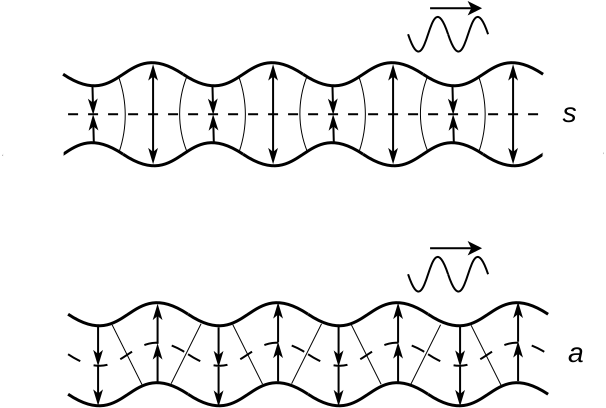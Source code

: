 <?xml version="1.0" encoding="UTF-8"?>
<dia:diagram xmlns:dia="http://www.lysator.liu.se/~alla/dia/">
  <dia:layer name="Фон" visible="true" active="true">
    <dia:group>
      <dia:object type="Standard - Line" version="0" id="O0">
        <dia:attribute name="obj_pos">
          <dia:point val="16,0"/>
        </dia:attribute>
        <dia:attribute name="obj_bb">
          <dia:rectangle val="15.95,-0.05;40.05,0.05"/>
        </dia:attribute>
        <dia:attribute name="conn_endpoints">
          <dia:point val="16,0"/>
          <dia:point val="40,0"/>
        </dia:attribute>
        <dia:attribute name="numcp">
          <dia:int val="1"/>
        </dia:attribute>
        <dia:attribute name="line_width">
          <dia:real val="0.1"/>
        </dia:attribute>
        <dia:attribute name="line_style">
          <dia:enum val="1"/>
        </dia:attribute>
        <dia:attribute name="dashlength">
          <dia:real val="0.5"/>
        </dia:attribute>
      </dia:object>
      <dia:object type="Standard - BezierLine" version="0" id="O1">
        <dia:attribute name="obj_pos">
          <dia:point val="15.75,-2"/>
        </dia:attribute>
        <dia:attribute name="obj_bb">
          <dia:rectangle val="15.646,-2.652;21.854,-1.348"/>
        </dia:attribute>
        <dia:attribute name="bez_points">
          <dia:point val="15.75,-2"/>
          <dia:point val="18.75,0"/>
          <dia:point val="18.75,-4"/>
          <dia:point val="21.75,-2"/>
        </dia:attribute>
        <dia:attribute name="corner_types">
          <dia:enum val="0"/>
          <dia:enum val="0"/>
        </dia:attribute>
        <dia:attribute name="line_width">
          <dia:real val="0.15"/>
        </dia:attribute>
      </dia:object>
      <dia:object type="Standard - BezierLine" version="0" id="O2">
        <dia:attribute name="obj_pos">
          <dia:point val="21.75,-2"/>
        </dia:attribute>
        <dia:attribute name="obj_bb">
          <dia:rectangle val="21.646,-2.652;27.854,-1.348"/>
        </dia:attribute>
        <dia:attribute name="bez_points">
          <dia:point val="21.75,-2"/>
          <dia:point val="24.75,0"/>
          <dia:point val="24.75,-4"/>
          <dia:point val="27.75,-2"/>
        </dia:attribute>
        <dia:attribute name="corner_types">
          <dia:enum val="0"/>
          <dia:enum val="0"/>
        </dia:attribute>
        <dia:attribute name="line_width">
          <dia:real val="0.15"/>
        </dia:attribute>
      </dia:object>
      <dia:object type="Standard - BezierLine" version="0" id="O3">
        <dia:attribute name="obj_pos">
          <dia:point val="27.75,-2"/>
        </dia:attribute>
        <dia:attribute name="obj_bb">
          <dia:rectangle val="27.646,-2.652;33.854,-1.348"/>
        </dia:attribute>
        <dia:attribute name="bez_points">
          <dia:point val="27.75,-2"/>
          <dia:point val="30.75,0"/>
          <dia:point val="30.75,-4"/>
          <dia:point val="33.75,-2"/>
        </dia:attribute>
        <dia:attribute name="corner_types">
          <dia:enum val="0"/>
          <dia:enum val="0"/>
        </dia:attribute>
        <dia:attribute name="line_width">
          <dia:real val="0.15"/>
        </dia:attribute>
      </dia:object>
      <dia:object type="Standard - BezierLine" version="0" id="O4">
        <dia:attribute name="obj_pos">
          <dia:point val="33.75,-2"/>
        </dia:attribute>
        <dia:attribute name="obj_bb">
          <dia:rectangle val="33.646,-2.652;39.854,-1.348"/>
        </dia:attribute>
        <dia:attribute name="bez_points">
          <dia:point val="33.75,-2"/>
          <dia:point val="36.75,0"/>
          <dia:point val="36.75,-4"/>
          <dia:point val="39.75,-2"/>
        </dia:attribute>
        <dia:attribute name="corner_types">
          <dia:enum val="0"/>
          <dia:enum val="0"/>
        </dia:attribute>
        <dia:attribute name="line_width">
          <dia:real val="0.15"/>
        </dia:attribute>
      </dia:object>
      <dia:object type="Standard - BezierLine" version="0" id="O5">
        <dia:attribute name="obj_pos">
          <dia:point val="18.75,2"/>
        </dia:attribute>
        <dia:attribute name="obj_bb">
          <dia:rectangle val="18.646,1.348;24.854,2.652"/>
        </dia:attribute>
        <dia:attribute name="bez_points">
          <dia:point val="18.75,2"/>
          <dia:point val="21.75,4"/>
          <dia:point val="21.75,0"/>
          <dia:point val="24.75,2"/>
        </dia:attribute>
        <dia:attribute name="corner_types">
          <dia:enum val="0"/>
          <dia:enum val="0"/>
        </dia:attribute>
        <dia:attribute name="line_width">
          <dia:real val="0.15"/>
        </dia:attribute>
      </dia:object>
      <dia:object type="Standard - BezierLine" version="0" id="O6">
        <dia:attribute name="obj_pos">
          <dia:point val="24.75,2"/>
        </dia:attribute>
        <dia:attribute name="obj_bb">
          <dia:rectangle val="24.646,1.348;30.854,2.652"/>
        </dia:attribute>
        <dia:attribute name="bez_points">
          <dia:point val="24.75,2"/>
          <dia:point val="27.75,4"/>
          <dia:point val="27.75,0"/>
          <dia:point val="30.75,2"/>
        </dia:attribute>
        <dia:attribute name="corner_types">
          <dia:enum val="0"/>
          <dia:enum val="0"/>
        </dia:attribute>
        <dia:attribute name="line_width">
          <dia:real val="0.15"/>
        </dia:attribute>
      </dia:object>
      <dia:object type="Standard - BezierLine" version="0" id="O7">
        <dia:attribute name="obj_pos">
          <dia:point val="30.75,2"/>
        </dia:attribute>
        <dia:attribute name="obj_bb">
          <dia:rectangle val="30.646,1.348;36.854,2.652"/>
        </dia:attribute>
        <dia:attribute name="bez_points">
          <dia:point val="30.75,2"/>
          <dia:point val="33.75,4"/>
          <dia:point val="33.75,0"/>
          <dia:point val="36.75,2"/>
        </dia:attribute>
        <dia:attribute name="corner_types">
          <dia:enum val="0"/>
          <dia:enum val="0"/>
        </dia:attribute>
        <dia:attribute name="line_width">
          <dia:real val="0.15"/>
        </dia:attribute>
      </dia:object>
      <dia:object type="Standard - BezierLine" version="0" id="O8">
        <dia:attribute name="obj_pos">
          <dia:point val="36.75,2"/>
        </dia:attribute>
        <dia:attribute name="obj_bb">
          <dia:rectangle val="36.646,1.348;42.854,2.652"/>
        </dia:attribute>
        <dia:attribute name="bez_points">
          <dia:point val="36.75,2"/>
          <dia:point val="39.75,4"/>
          <dia:point val="39.75,0"/>
          <dia:point val="42.75,2"/>
        </dia:attribute>
        <dia:attribute name="corner_types">
          <dia:enum val="0"/>
          <dia:enum val="0"/>
        </dia:attribute>
        <dia:attribute name="line_width">
          <dia:real val="0.15"/>
        </dia:attribute>
      </dia:object>
      <dia:object type="Standard - BezierLine" version="0" id="O9">
        <dia:attribute name="obj_pos">
          <dia:point val="12.75,2"/>
        </dia:attribute>
        <dia:attribute name="obj_bb">
          <dia:rectangle val="12.646,1.348;18.854,2.652"/>
        </dia:attribute>
        <dia:attribute name="bez_points">
          <dia:point val="12.75,2"/>
          <dia:point val="15.75,4"/>
          <dia:point val="15.75,0"/>
          <dia:point val="18.75,2"/>
        </dia:attribute>
        <dia:attribute name="corner_types">
          <dia:enum val="0"/>
          <dia:enum val="0"/>
        </dia:attribute>
        <dia:attribute name="line_width">
          <dia:real val="0.15"/>
        </dia:attribute>
      </dia:object>
      <dia:group>
        <dia:object type="Standard - Line" version="0" id="O10">
          <dia:attribute name="obj_pos">
            <dia:point val="35.25,0"/>
          </dia:attribute>
          <dia:attribute name="obj_bb">
            <dia:rectangle val="35.026,-0.051;35.517,1.476"/>
          </dia:attribute>
          <dia:attribute name="conn_endpoints">
            <dia:point val="35.25,0"/>
            <dia:point val="35.287,1.425"/>
          </dia:attribute>
          <dia:attribute name="numcp">
            <dia:int val="1"/>
          </dia:attribute>
          <dia:attribute name="line_width">
            <dia:real val="0.1"/>
          </dia:attribute>
          <dia:attribute name="start_arrow">
            <dia:enum val="22"/>
          </dia:attribute>
          <dia:attribute name="start_arrow_length">
            <dia:real val="0.5"/>
          </dia:attribute>
          <dia:attribute name="start_arrow_width">
            <dia:real val="0.3"/>
          </dia:attribute>
        </dia:object>
        <dia:object type="Standard - Line" version="0" id="O11">
          <dia:attribute name="obj_pos">
            <dia:point val="35.22,-1.391"/>
          </dia:attribute>
          <dia:attribute name="obj_bb">
            <dia:rectangle val="34.995,-1.442;35.486,0.208"/>
          </dia:attribute>
          <dia:attribute name="conn_endpoints">
            <dia:point val="35.22,-1.391"/>
            <dia:point val="35.257,0.034"/>
          </dia:attribute>
          <dia:attribute name="numcp">
            <dia:int val="1"/>
          </dia:attribute>
          <dia:attribute name="line_width">
            <dia:real val="0.1"/>
          </dia:attribute>
          <dia:attribute name="end_arrow">
            <dia:enum val="22"/>
          </dia:attribute>
          <dia:attribute name="end_arrow_length">
            <dia:real val="0.5"/>
          </dia:attribute>
          <dia:attribute name="end_arrow_width">
            <dia:real val="0.3"/>
          </dia:attribute>
        </dia:object>
      </dia:group>
      <dia:group>
        <dia:object type="Standard - Line" version="0" id="O12">
          <dia:attribute name="obj_pos">
            <dia:point val="29.25,0"/>
          </dia:attribute>
          <dia:attribute name="obj_bb">
            <dia:rectangle val="29.026,-0.051;29.517,1.476"/>
          </dia:attribute>
          <dia:attribute name="conn_endpoints">
            <dia:point val="29.25,0"/>
            <dia:point val="29.287,1.425"/>
          </dia:attribute>
          <dia:attribute name="numcp">
            <dia:int val="1"/>
          </dia:attribute>
          <dia:attribute name="line_width">
            <dia:real val="0.1"/>
          </dia:attribute>
          <dia:attribute name="start_arrow">
            <dia:enum val="22"/>
          </dia:attribute>
          <dia:attribute name="start_arrow_length">
            <dia:real val="0.5"/>
          </dia:attribute>
          <dia:attribute name="start_arrow_width">
            <dia:real val="0.3"/>
          </dia:attribute>
        </dia:object>
        <dia:object type="Standard - Line" version="0" id="O13">
          <dia:attribute name="obj_pos">
            <dia:point val="29.22,-1.391"/>
          </dia:attribute>
          <dia:attribute name="obj_bb">
            <dia:rectangle val="28.995,-1.442;29.486,0.208"/>
          </dia:attribute>
          <dia:attribute name="conn_endpoints">
            <dia:point val="29.22,-1.391"/>
            <dia:point val="29.257,0.034"/>
          </dia:attribute>
          <dia:attribute name="numcp">
            <dia:int val="1"/>
          </dia:attribute>
          <dia:attribute name="line_width">
            <dia:real val="0.1"/>
          </dia:attribute>
          <dia:attribute name="end_arrow">
            <dia:enum val="22"/>
          </dia:attribute>
          <dia:attribute name="end_arrow_length">
            <dia:real val="0.5"/>
          </dia:attribute>
          <dia:attribute name="end_arrow_width">
            <dia:real val="0.3"/>
          </dia:attribute>
        </dia:object>
      </dia:group>
      <dia:group>
        <dia:object type="Standard - Line" version="0" id="O14">
          <dia:attribute name="obj_pos">
            <dia:point val="23.25,0"/>
          </dia:attribute>
          <dia:attribute name="obj_bb">
            <dia:rectangle val="23.026,-0.051;23.517,1.476"/>
          </dia:attribute>
          <dia:attribute name="conn_endpoints">
            <dia:point val="23.25,0"/>
            <dia:point val="23.287,1.425"/>
          </dia:attribute>
          <dia:attribute name="numcp">
            <dia:int val="1"/>
          </dia:attribute>
          <dia:attribute name="line_width">
            <dia:real val="0.1"/>
          </dia:attribute>
          <dia:attribute name="start_arrow">
            <dia:enum val="22"/>
          </dia:attribute>
          <dia:attribute name="start_arrow_length">
            <dia:real val="0.5"/>
          </dia:attribute>
          <dia:attribute name="start_arrow_width">
            <dia:real val="0.3"/>
          </dia:attribute>
        </dia:object>
        <dia:object type="Standard - Line" version="0" id="O15">
          <dia:attribute name="obj_pos">
            <dia:point val="23.22,-1.391"/>
          </dia:attribute>
          <dia:attribute name="obj_bb">
            <dia:rectangle val="22.995,-1.442;23.486,0.208"/>
          </dia:attribute>
          <dia:attribute name="conn_endpoints">
            <dia:point val="23.22,-1.391"/>
            <dia:point val="23.257,0.034"/>
          </dia:attribute>
          <dia:attribute name="numcp">
            <dia:int val="1"/>
          </dia:attribute>
          <dia:attribute name="line_width">
            <dia:real val="0.1"/>
          </dia:attribute>
          <dia:attribute name="end_arrow">
            <dia:enum val="22"/>
          </dia:attribute>
          <dia:attribute name="end_arrow_length">
            <dia:real val="0.5"/>
          </dia:attribute>
          <dia:attribute name="end_arrow_width">
            <dia:real val="0.3"/>
          </dia:attribute>
        </dia:object>
      </dia:group>
      <dia:group>
        <dia:object type="Standard - Line" version="0" id="O16">
          <dia:attribute name="obj_pos">
            <dia:point val="17.25,0"/>
          </dia:attribute>
          <dia:attribute name="obj_bb">
            <dia:rectangle val="17.026,-0.051;17.517,1.476"/>
          </dia:attribute>
          <dia:attribute name="conn_endpoints">
            <dia:point val="17.25,0"/>
            <dia:point val="17.287,1.425"/>
          </dia:attribute>
          <dia:attribute name="numcp">
            <dia:int val="1"/>
          </dia:attribute>
          <dia:attribute name="line_width">
            <dia:real val="0.1"/>
          </dia:attribute>
          <dia:attribute name="start_arrow">
            <dia:enum val="22"/>
          </dia:attribute>
          <dia:attribute name="start_arrow_length">
            <dia:real val="0.5"/>
          </dia:attribute>
          <dia:attribute name="start_arrow_width">
            <dia:real val="0.3"/>
          </dia:attribute>
        </dia:object>
        <dia:object type="Standard - Line" version="0" id="O17">
          <dia:attribute name="obj_pos">
            <dia:point val="17.22,-1.391"/>
          </dia:attribute>
          <dia:attribute name="obj_bb">
            <dia:rectangle val="16.995,-1.442;17.486,0.208"/>
          </dia:attribute>
          <dia:attribute name="conn_endpoints">
            <dia:point val="17.22,-1.391"/>
            <dia:point val="17.257,0.034"/>
          </dia:attribute>
          <dia:attribute name="numcp">
            <dia:int val="1"/>
          </dia:attribute>
          <dia:attribute name="line_width">
            <dia:real val="0.1"/>
          </dia:attribute>
          <dia:attribute name="end_arrow">
            <dia:enum val="22"/>
          </dia:attribute>
          <dia:attribute name="end_arrow_length">
            <dia:real val="0.5"/>
          </dia:attribute>
          <dia:attribute name="end_arrow_width">
            <dia:real val="0.3"/>
          </dia:attribute>
        </dia:object>
      </dia:group>
      <dia:group>
        <dia:object type="Standard - Line" version="0" id="O18">
          <dia:attribute name="obj_pos">
            <dia:point val="20.25,-2.5"/>
          </dia:attribute>
          <dia:attribute name="obj_bb">
            <dia:rectangle val="20.004,-2.55;20.496,0.05"/>
          </dia:attribute>
          <dia:attribute name="conn_endpoints">
            <dia:point val="20.25,-2.5"/>
            <dia:point val="20.25,0"/>
          </dia:attribute>
          <dia:attribute name="numcp">
            <dia:int val="1"/>
          </dia:attribute>
          <dia:attribute name="line_width">
            <dia:real val="0.1"/>
          </dia:attribute>
          <dia:attribute name="start_arrow">
            <dia:enum val="22"/>
          </dia:attribute>
          <dia:attribute name="start_arrow_length">
            <dia:real val="0.5"/>
          </dia:attribute>
          <dia:attribute name="start_arrow_width">
            <dia:real val="0.3"/>
          </dia:attribute>
        </dia:object>
        <dia:object type="Standard - Line" version="0" id="O19">
          <dia:attribute name="obj_pos">
            <dia:point val="20.25,0"/>
          </dia:attribute>
          <dia:attribute name="obj_bb">
            <dia:rectangle val="20.004,-0.05;20.496,2.674"/>
          </dia:attribute>
          <dia:attribute name="conn_endpoints">
            <dia:point val="20.25,0"/>
            <dia:point val="20.25,2.5"/>
          </dia:attribute>
          <dia:attribute name="numcp">
            <dia:int val="1"/>
          </dia:attribute>
          <dia:attribute name="line_width">
            <dia:real val="0.1"/>
          </dia:attribute>
          <dia:attribute name="end_arrow">
            <dia:enum val="22"/>
          </dia:attribute>
          <dia:attribute name="end_arrow_length">
            <dia:real val="0.5"/>
          </dia:attribute>
          <dia:attribute name="end_arrow_width">
            <dia:real val="0.3"/>
          </dia:attribute>
        </dia:object>
      </dia:group>
      <dia:group>
        <dia:object type="Standard - Line" version="0" id="O20">
          <dia:attribute name="obj_pos">
            <dia:point val="26.25,-2.5"/>
          </dia:attribute>
          <dia:attribute name="obj_bb">
            <dia:rectangle val="26.004,-2.55;26.496,0.05"/>
          </dia:attribute>
          <dia:attribute name="conn_endpoints">
            <dia:point val="26.25,-2.5"/>
            <dia:point val="26.25,0"/>
          </dia:attribute>
          <dia:attribute name="numcp">
            <dia:int val="1"/>
          </dia:attribute>
          <dia:attribute name="line_width">
            <dia:real val="0.1"/>
          </dia:attribute>
          <dia:attribute name="start_arrow">
            <dia:enum val="22"/>
          </dia:attribute>
          <dia:attribute name="start_arrow_length">
            <dia:real val="0.5"/>
          </dia:attribute>
          <dia:attribute name="start_arrow_width">
            <dia:real val="0.3"/>
          </dia:attribute>
        </dia:object>
        <dia:object type="Standard - Line" version="0" id="O21">
          <dia:attribute name="obj_pos">
            <dia:point val="26.25,0"/>
          </dia:attribute>
          <dia:attribute name="obj_bb">
            <dia:rectangle val="26.004,-0.05;26.496,2.674"/>
          </dia:attribute>
          <dia:attribute name="conn_endpoints">
            <dia:point val="26.25,0"/>
            <dia:point val="26.25,2.5"/>
          </dia:attribute>
          <dia:attribute name="numcp">
            <dia:int val="1"/>
          </dia:attribute>
          <dia:attribute name="line_width">
            <dia:real val="0.1"/>
          </dia:attribute>
          <dia:attribute name="end_arrow">
            <dia:enum val="22"/>
          </dia:attribute>
          <dia:attribute name="end_arrow_length">
            <dia:real val="0.5"/>
          </dia:attribute>
          <dia:attribute name="end_arrow_width">
            <dia:real val="0.3"/>
          </dia:attribute>
        </dia:object>
      </dia:group>
      <dia:group>
        <dia:object type="Standard - Line" version="0" id="O22">
          <dia:attribute name="obj_pos">
            <dia:point val="32.25,-2.5"/>
          </dia:attribute>
          <dia:attribute name="obj_bb">
            <dia:rectangle val="32.004,-2.55;32.496,0.05"/>
          </dia:attribute>
          <dia:attribute name="conn_endpoints">
            <dia:point val="32.25,-2.5"/>
            <dia:point val="32.25,0"/>
          </dia:attribute>
          <dia:attribute name="numcp">
            <dia:int val="1"/>
          </dia:attribute>
          <dia:attribute name="line_width">
            <dia:real val="0.1"/>
          </dia:attribute>
          <dia:attribute name="start_arrow">
            <dia:enum val="22"/>
          </dia:attribute>
          <dia:attribute name="start_arrow_length">
            <dia:real val="0.5"/>
          </dia:attribute>
          <dia:attribute name="start_arrow_width">
            <dia:real val="0.3"/>
          </dia:attribute>
        </dia:object>
        <dia:object type="Standard - Line" version="0" id="O23">
          <dia:attribute name="obj_pos">
            <dia:point val="32.25,0"/>
          </dia:attribute>
          <dia:attribute name="obj_bb">
            <dia:rectangle val="32.004,-0.05;32.496,2.674"/>
          </dia:attribute>
          <dia:attribute name="conn_endpoints">
            <dia:point val="32.25,0"/>
            <dia:point val="32.25,2.5"/>
          </dia:attribute>
          <dia:attribute name="numcp">
            <dia:int val="1"/>
          </dia:attribute>
          <dia:attribute name="line_width">
            <dia:real val="0.1"/>
          </dia:attribute>
          <dia:attribute name="end_arrow">
            <dia:enum val="22"/>
          </dia:attribute>
          <dia:attribute name="end_arrow_length">
            <dia:real val="0.5"/>
          </dia:attribute>
          <dia:attribute name="end_arrow_width">
            <dia:real val="0.3"/>
          </dia:attribute>
        </dia:object>
      </dia:group>
      <dia:group>
        <dia:object type="Standard - Line" version="0" id="O24">
          <dia:attribute name="obj_pos">
            <dia:point val="38.25,-2.5"/>
          </dia:attribute>
          <dia:attribute name="obj_bb">
            <dia:rectangle val="38.004,-2.55;38.496,0.05"/>
          </dia:attribute>
          <dia:attribute name="conn_endpoints">
            <dia:point val="38.25,-2.5"/>
            <dia:point val="38.25,0"/>
          </dia:attribute>
          <dia:attribute name="numcp">
            <dia:int val="1"/>
          </dia:attribute>
          <dia:attribute name="line_width">
            <dia:real val="0.1"/>
          </dia:attribute>
          <dia:attribute name="start_arrow">
            <dia:enum val="22"/>
          </dia:attribute>
          <dia:attribute name="start_arrow_length">
            <dia:real val="0.5"/>
          </dia:attribute>
          <dia:attribute name="start_arrow_width">
            <dia:real val="0.3"/>
          </dia:attribute>
        </dia:object>
        <dia:object type="Standard - Line" version="0" id="O25">
          <dia:attribute name="obj_pos">
            <dia:point val="38.25,0"/>
          </dia:attribute>
          <dia:attribute name="obj_bb">
            <dia:rectangle val="38.004,-0.05;38.496,2.674"/>
          </dia:attribute>
          <dia:attribute name="conn_endpoints">
            <dia:point val="38.25,0"/>
            <dia:point val="38.25,2.5"/>
          </dia:attribute>
          <dia:attribute name="numcp">
            <dia:int val="1"/>
          </dia:attribute>
          <dia:attribute name="line_width">
            <dia:real val="0.1"/>
          </dia:attribute>
          <dia:attribute name="end_arrow">
            <dia:enum val="22"/>
          </dia:attribute>
          <dia:attribute name="end_arrow_length">
            <dia:real val="0.5"/>
          </dia:attribute>
          <dia:attribute name="end_arrow_width">
            <dia:real val="0.3"/>
          </dia:attribute>
        </dia:object>
      </dia:group>
      <dia:object type="Standard - Box" version="0" id="O26">
        <dia:attribute name="obj_pos">
          <dia:point val="12.75,1.5"/>
        </dia:attribute>
        <dia:attribute name="obj_bb">
          <dia:rectangle val="12.75,1.5;15.75,3"/>
        </dia:attribute>
        <dia:attribute name="elem_corner">
          <dia:point val="12.75,1.5"/>
        </dia:attribute>
        <dia:attribute name="elem_width">
          <dia:real val="3"/>
        </dia:attribute>
        <dia:attribute name="elem_height">
          <dia:real val="1.5"/>
        </dia:attribute>
        <dia:attribute name="border_width">
          <dia:real val="0"/>
        </dia:attribute>
        <dia:attribute name="border_color">
          <dia:color val="#ffffff"/>
        </dia:attribute>
        <dia:attribute name="show_background">
          <dia:boolean val="true"/>
        </dia:attribute>
      </dia:object>
      <dia:object type="Standard - Box" version="0" id="O27">
        <dia:attribute name="obj_pos">
          <dia:point val="39.75,1"/>
        </dia:attribute>
        <dia:attribute name="obj_bb">
          <dia:rectangle val="39.75,1;42.75,2.5"/>
        </dia:attribute>
        <dia:attribute name="elem_corner">
          <dia:point val="39.75,1"/>
        </dia:attribute>
        <dia:attribute name="elem_width">
          <dia:real val="3"/>
        </dia:attribute>
        <dia:attribute name="elem_height">
          <dia:real val="1.5"/>
        </dia:attribute>
        <dia:attribute name="border_width">
          <dia:real val="0"/>
        </dia:attribute>
        <dia:attribute name="border_color">
          <dia:color val="#ffffff"/>
        </dia:attribute>
        <dia:attribute name="show_background">
          <dia:boolean val="true"/>
        </dia:attribute>
      </dia:object>
    </dia:group>
    <dia:object type="Standard - Text" version="1" id="O28">
      <dia:attribute name="obj_pos">
        <dia:point val="14.25,2.25"/>
      </dia:attribute>
      <dia:attribute name="obj_bb">
        <dia:rectangle val="14.25,1.655;14.25,2.4"/>
      </dia:attribute>
      <dia:attribute name="text">
        <dia:composite type="text">
          <dia:attribute name="string">
            <dia:string>##</dia:string>
          </dia:attribute>
          <dia:attribute name="font">
            <dia:font family="sans" style="0" name="Helvetica"/>
          </dia:attribute>
          <dia:attribute name="height">
            <dia:real val="0.8"/>
          </dia:attribute>
          <dia:attribute name="pos">
            <dia:point val="14.25,2.25"/>
          </dia:attribute>
          <dia:attribute name="color">
            <dia:color val="#000000"/>
          </dia:attribute>
          <dia:attribute name="alignment">
            <dia:enum val="0"/>
          </dia:attribute>
        </dia:composite>
      </dia:attribute>
      <dia:attribute name="valign">
        <dia:enum val="3"/>
      </dia:attribute>
    </dia:object>
    <dia:object type="Standard - Text" version="1" id="O29">
      <dia:attribute name="obj_pos">
        <dia:point val="40.725,0.4"/>
      </dia:attribute>
      <dia:attribute name="obj_bb">
        <dia:rectangle val="40.725,-0.877;41.43,0.7"/>
      </dia:attribute>
      <dia:attribute name="text">
        <dia:composite type="text">
          <dia:attribute name="string">
            <dia:string>#s#</dia:string>
          </dia:attribute>
          <dia:attribute name="font">
            <dia:font family="Liberation Sans" style="8" name="Courier"/>
          </dia:attribute>
          <dia:attribute name="height">
            <dia:real val="1.764"/>
          </dia:attribute>
          <dia:attribute name="pos">
            <dia:point val="40.725,0.4"/>
          </dia:attribute>
          <dia:attribute name="color">
            <dia:color val="#000000"/>
          </dia:attribute>
          <dia:attribute name="alignment">
            <dia:enum val="0"/>
          </dia:attribute>
        </dia:composite>
      </dia:attribute>
      <dia:attribute name="valign">
        <dia:enum val="3"/>
      </dia:attribute>
    </dia:object>
    <dia:object type="Standard - Arc" version="0" id="O30">
      <dia:attribute name="obj_pos">
        <dia:point val="21.931,-1.866"/>
      </dia:attribute>
      <dia:attribute name="obj_bb">
        <dia:rectangle val="21.554,-1.891;21.956,1.859"/>
      </dia:attribute>
      <dia:attribute name="conn_endpoints">
        <dia:point val="21.931,-1.866"/>
        <dia:point val="21.927,1.834"/>
      </dia:attribute>
      <dia:attribute name="curve_distance">
        <dia:real val="0.351"/>
      </dia:attribute>
      <dia:attribute name="line_width">
        <dia:real val="0.05"/>
      </dia:attribute>
    </dia:object>
    <dia:object type="Standard - Arc" version="0" id="O31">
      <dia:attribute name="obj_pos">
        <dia:point val="27.931,-1.856"/>
      </dia:attribute>
      <dia:attribute name="obj_bb">
        <dia:rectangle val="27.566,-1.881;27.977,1.872"/>
      </dia:attribute>
      <dia:attribute name="conn_endpoints">
        <dia:point val="27.931,-1.856"/>
        <dia:point val="27.952,1.847"/>
      </dia:attribute>
      <dia:attribute name="curve_distance">
        <dia:real val="0.351"/>
      </dia:attribute>
      <dia:attribute name="line_width">
        <dia:real val="0.05"/>
      </dia:attribute>
    </dia:object>
    <dia:object type="Standard - Arc" version="0" id="O32">
      <dia:attribute name="obj_pos">
        <dia:point val="33.958,-1.856"/>
      </dia:attribute>
      <dia:attribute name="obj_bb">
        <dia:rectangle val="33.593,-1.881;34.004,1.872"/>
      </dia:attribute>
      <dia:attribute name="conn_endpoints">
        <dia:point val="33.958,-1.856"/>
        <dia:point val="33.979,1.847"/>
      </dia:attribute>
      <dia:attribute name="curve_distance">
        <dia:real val="0.351"/>
      </dia:attribute>
      <dia:attribute name="line_width">
        <dia:real val="0.05"/>
      </dia:attribute>
    </dia:object>
    <dia:object type="Standard - Arc" version="0" id="O33">
      <dia:attribute name="obj_pos">
        <dia:point val="36.533,-1.868"/>
      </dia:attribute>
      <dia:attribute name="obj_bb">
        <dia:rectangle val="36.508,-1.893;36.879,1.86"/>
      </dia:attribute>
      <dia:attribute name="conn_endpoints">
        <dia:point val="36.533,-1.868"/>
        <dia:point val="36.554,1.834"/>
      </dia:attribute>
      <dia:attribute name="curve_distance">
        <dia:real val="-0.31"/>
      </dia:attribute>
      <dia:attribute name="line_width">
        <dia:real val="0.05"/>
      </dia:attribute>
    </dia:object>
    <dia:object type="Standard - Arc" version="0" id="O34">
      <dia:attribute name="obj_pos">
        <dia:point val="30.543,-1.868"/>
      </dia:attribute>
      <dia:attribute name="obj_bb">
        <dia:rectangle val="30.518,-1.893;30.888,1.86"/>
      </dia:attribute>
      <dia:attribute name="conn_endpoints">
        <dia:point val="30.543,-1.868"/>
        <dia:point val="30.564,1.834"/>
      </dia:attribute>
      <dia:attribute name="curve_distance">
        <dia:real val="-0.31"/>
      </dia:attribute>
      <dia:attribute name="line_width">
        <dia:real val="0.05"/>
      </dia:attribute>
    </dia:object>
    <dia:object type="Standard - Arc" version="0" id="O35">
      <dia:attribute name="obj_pos">
        <dia:point val="24.543,-1.858"/>
      </dia:attribute>
      <dia:attribute name="obj_bb">
        <dia:rectangle val="24.518,-1.883;24.889,1.87"/>
      </dia:attribute>
      <dia:attribute name="conn_endpoints">
        <dia:point val="24.543,-1.858"/>
        <dia:point val="24.565,1.844"/>
      </dia:attribute>
      <dia:attribute name="curve_distance">
        <dia:real val="-0.31"/>
      </dia:attribute>
      <dia:attribute name="line_width">
        <dia:real val="0.05"/>
      </dia:attribute>
    </dia:object>
    <dia:object type="Standard - Arc" version="0" id="O36">
      <dia:attribute name="obj_pos">
        <dia:point val="18.537,-1.836"/>
      </dia:attribute>
      <dia:attribute name="obj_bb">
        <dia:rectangle val="18.511,-1.861;18.882,1.892"/>
      </dia:attribute>
      <dia:attribute name="conn_endpoints">
        <dia:point val="18.537,-1.836"/>
        <dia:point val="18.558,1.867"/>
      </dia:attribute>
      <dia:attribute name="curve_distance">
        <dia:real val="-0.31"/>
      </dia:attribute>
      <dia:attribute name="line_width">
        <dia:real val="0.05"/>
      </dia:attribute>
    </dia:object>
    <dia:group>
      <dia:object type="Standard - BezierLine" version="0" id="O37">
        <dia:attribute name="obj_pos">
          <dia:point val="16,14"/>
        </dia:attribute>
        <dia:attribute name="obj_bb">
          <dia:rectangle val="15.896,13.348;22.104,14.652"/>
        </dia:attribute>
        <dia:attribute name="bez_points">
          <dia:point val="16,14"/>
          <dia:point val="19,16"/>
          <dia:point val="19,12"/>
          <dia:point val="22,14"/>
        </dia:attribute>
        <dia:attribute name="corner_types">
          <dia:enum val="0"/>
          <dia:enum val="0"/>
        </dia:attribute>
        <dia:attribute name="line_width">
          <dia:real val="0.15"/>
        </dia:attribute>
      </dia:object>
      <dia:object type="Standard - BezierLine" version="0" id="O38">
        <dia:attribute name="obj_pos">
          <dia:point val="22,14"/>
        </dia:attribute>
        <dia:attribute name="obj_bb">
          <dia:rectangle val="21.896,13.348;28.104,14.652"/>
        </dia:attribute>
        <dia:attribute name="bez_points">
          <dia:point val="22,14"/>
          <dia:point val="25,16"/>
          <dia:point val="25,12"/>
          <dia:point val="28,14"/>
        </dia:attribute>
        <dia:attribute name="corner_types">
          <dia:enum val="0"/>
          <dia:enum val="0"/>
        </dia:attribute>
        <dia:attribute name="line_width">
          <dia:real val="0.15"/>
        </dia:attribute>
      </dia:object>
      <dia:object type="Standard - BezierLine" version="0" id="O39">
        <dia:attribute name="obj_pos">
          <dia:point val="28,14"/>
        </dia:attribute>
        <dia:attribute name="obj_bb">
          <dia:rectangle val="27.896,13.348;34.104,14.652"/>
        </dia:attribute>
        <dia:attribute name="bez_points">
          <dia:point val="28,14"/>
          <dia:point val="31,16"/>
          <dia:point val="31,12"/>
          <dia:point val="34,14"/>
        </dia:attribute>
        <dia:attribute name="corner_types">
          <dia:enum val="0"/>
          <dia:enum val="0"/>
        </dia:attribute>
        <dia:attribute name="line_width">
          <dia:real val="0.15"/>
        </dia:attribute>
      </dia:object>
      <dia:object type="Standard - BezierLine" version="0" id="O40">
        <dia:attribute name="obj_pos">
          <dia:point val="34,14"/>
        </dia:attribute>
        <dia:attribute name="obj_bb">
          <dia:rectangle val="33.896,13.348;40.104,14.652"/>
        </dia:attribute>
        <dia:attribute name="bez_points">
          <dia:point val="34,14"/>
          <dia:point val="37,16"/>
          <dia:point val="37,12"/>
          <dia:point val="40,14"/>
        </dia:attribute>
        <dia:attribute name="corner_types">
          <dia:enum val="0"/>
          <dia:enum val="0"/>
        </dia:attribute>
        <dia:attribute name="line_width">
          <dia:real val="0.15"/>
        </dia:attribute>
      </dia:object>
    </dia:group>
    <dia:group>
      <dia:object type="Standard - BezierLine" version="0" id="O41">
        <dia:attribute name="obj_pos">
          <dia:point val="16,12"/>
        </dia:attribute>
        <dia:attribute name="obj_bb">
          <dia:rectangle val="15.931,11.373;22.069,12.627"/>
        </dia:attribute>
        <dia:attribute name="bez_points">
          <dia:point val="16,12"/>
          <dia:point val="19,14"/>
          <dia:point val="19,10"/>
          <dia:point val="22,12"/>
        </dia:attribute>
        <dia:attribute name="corner_types">
          <dia:enum val="0"/>
          <dia:enum val="0"/>
        </dia:attribute>
        <dia:attribute name="line_width">
          <dia:real val="0.1"/>
        </dia:attribute>
        <dia:attribute name="line_style">
          <dia:enum val="1"/>
        </dia:attribute>
        <dia:attribute name="dashlength">
          <dia:real val="0.7"/>
        </dia:attribute>
      </dia:object>
      <dia:object type="Standard - BezierLine" version="0" id="O42">
        <dia:attribute name="obj_pos">
          <dia:point val="22,12"/>
        </dia:attribute>
        <dia:attribute name="obj_bb">
          <dia:rectangle val="21.931,11.373;28.069,12.627"/>
        </dia:attribute>
        <dia:attribute name="bez_points">
          <dia:point val="22,12"/>
          <dia:point val="25,14"/>
          <dia:point val="25,10"/>
          <dia:point val="28,12"/>
        </dia:attribute>
        <dia:attribute name="corner_types">
          <dia:enum val="0"/>
          <dia:enum val="0"/>
        </dia:attribute>
        <dia:attribute name="line_width">
          <dia:real val="0.1"/>
        </dia:attribute>
        <dia:attribute name="line_style">
          <dia:enum val="1"/>
        </dia:attribute>
        <dia:attribute name="dashlength">
          <dia:real val="0.7"/>
        </dia:attribute>
      </dia:object>
      <dia:object type="Standard - BezierLine" version="0" id="O43">
        <dia:attribute name="obj_pos">
          <dia:point val="28,12"/>
        </dia:attribute>
        <dia:attribute name="obj_bb">
          <dia:rectangle val="27.931,11.373;34.069,12.627"/>
        </dia:attribute>
        <dia:attribute name="bez_points">
          <dia:point val="28,12"/>
          <dia:point val="31,14"/>
          <dia:point val="31,10"/>
          <dia:point val="34,12"/>
        </dia:attribute>
        <dia:attribute name="corner_types">
          <dia:enum val="0"/>
          <dia:enum val="0"/>
        </dia:attribute>
        <dia:attribute name="line_width">
          <dia:real val="0.1"/>
        </dia:attribute>
        <dia:attribute name="line_style">
          <dia:enum val="1"/>
        </dia:attribute>
        <dia:attribute name="dashlength">
          <dia:real val="0.7"/>
        </dia:attribute>
      </dia:object>
      <dia:object type="Standard - BezierLine" version="0" id="O44">
        <dia:attribute name="obj_pos">
          <dia:point val="34,12"/>
        </dia:attribute>
        <dia:attribute name="obj_bb">
          <dia:rectangle val="33.931,11.373;40.069,12.627"/>
        </dia:attribute>
        <dia:attribute name="bez_points">
          <dia:point val="34,12"/>
          <dia:point val="37,14"/>
          <dia:point val="37,10"/>
          <dia:point val="40,12"/>
        </dia:attribute>
        <dia:attribute name="corner_types">
          <dia:enum val="0"/>
          <dia:enum val="0"/>
        </dia:attribute>
        <dia:attribute name="line_width">
          <dia:real val="0.1"/>
        </dia:attribute>
        <dia:attribute name="line_style">
          <dia:enum val="1"/>
        </dia:attribute>
        <dia:attribute name="dashlength">
          <dia:real val="0.7"/>
        </dia:attribute>
      </dia:object>
    </dia:group>
    <dia:group>
      <dia:object type="Standard - BezierLine" version="0" id="O45">
        <dia:attribute name="obj_pos">
          <dia:point val="16,10"/>
        </dia:attribute>
        <dia:attribute name="obj_bb">
          <dia:rectangle val="15.896,9.348;22.104,10.652"/>
        </dia:attribute>
        <dia:attribute name="bez_points">
          <dia:point val="16,10"/>
          <dia:point val="19,12"/>
          <dia:point val="19,8"/>
          <dia:point val="22,10"/>
        </dia:attribute>
        <dia:attribute name="corner_types">
          <dia:enum val="0"/>
          <dia:enum val="0"/>
        </dia:attribute>
        <dia:attribute name="line_width">
          <dia:real val="0.15"/>
        </dia:attribute>
      </dia:object>
      <dia:object type="Standard - BezierLine" version="0" id="O46">
        <dia:attribute name="obj_pos">
          <dia:point val="22,10"/>
        </dia:attribute>
        <dia:attribute name="obj_bb">
          <dia:rectangle val="21.896,9.348;28.104,10.652"/>
        </dia:attribute>
        <dia:attribute name="bez_points">
          <dia:point val="22,10"/>
          <dia:point val="25,12"/>
          <dia:point val="25,8"/>
          <dia:point val="28,10"/>
        </dia:attribute>
        <dia:attribute name="corner_types">
          <dia:enum val="0"/>
          <dia:enum val="0"/>
        </dia:attribute>
        <dia:attribute name="line_width">
          <dia:real val="0.15"/>
        </dia:attribute>
      </dia:object>
      <dia:object type="Standard - BezierLine" version="0" id="O47">
        <dia:attribute name="obj_pos">
          <dia:point val="28,10"/>
        </dia:attribute>
        <dia:attribute name="obj_bb">
          <dia:rectangle val="27.896,9.348;34.104,10.652"/>
        </dia:attribute>
        <dia:attribute name="bez_points">
          <dia:point val="28,10"/>
          <dia:point val="31,12"/>
          <dia:point val="31,8"/>
          <dia:point val="34,10"/>
        </dia:attribute>
        <dia:attribute name="corner_types">
          <dia:enum val="0"/>
          <dia:enum val="0"/>
        </dia:attribute>
        <dia:attribute name="line_width">
          <dia:real val="0.15"/>
        </dia:attribute>
      </dia:object>
      <dia:object type="Standard - BezierLine" version="0" id="O48">
        <dia:attribute name="obj_pos">
          <dia:point val="34,10"/>
        </dia:attribute>
        <dia:attribute name="obj_bb">
          <dia:rectangle val="33.896,9.348;40.104,10.652"/>
        </dia:attribute>
        <dia:attribute name="bez_points">
          <dia:point val="34,10"/>
          <dia:point val="37,12"/>
          <dia:point val="37,8"/>
          <dia:point val="40,10"/>
        </dia:attribute>
        <dia:attribute name="corner_types">
          <dia:enum val="0"/>
          <dia:enum val="0"/>
        </dia:attribute>
        <dia:attribute name="line_width">
          <dia:real val="0.15"/>
        </dia:attribute>
      </dia:object>
    </dia:group>
    <dia:group>
      <dia:object type="Standard - Line" version="0" id="O49">
        <dia:attribute name="obj_pos">
          <dia:point val="17.5,10.6"/>
        </dia:attribute>
        <dia:attribute name="obj_bb">
          <dia:rectangle val="17.254,10.55;17.746,12.774"/>
        </dia:attribute>
        <dia:attribute name="conn_endpoints">
          <dia:point val="17.5,10.6"/>
          <dia:point val="17.5,12.6"/>
        </dia:attribute>
        <dia:attribute name="numcp">
          <dia:int val="1"/>
        </dia:attribute>
        <dia:attribute name="line_width">
          <dia:real val="0.1"/>
        </dia:attribute>
        <dia:attribute name="end_arrow">
          <dia:enum val="22"/>
        </dia:attribute>
        <dia:attribute name="end_arrow_length">
          <dia:real val="0.5"/>
        </dia:attribute>
        <dia:attribute name="end_arrow_width">
          <dia:real val="0.3"/>
        </dia:attribute>
      </dia:object>
      <dia:object type="Standard - Line" version="0" id="O50">
        <dia:attribute name="obj_pos">
          <dia:point val="17.5,12.575"/>
        </dia:attribute>
        <dia:attribute name="obj_bb">
          <dia:rectangle val="17.254,12.525;17.746,14.749"/>
        </dia:attribute>
        <dia:attribute name="conn_endpoints">
          <dia:point val="17.5,12.575"/>
          <dia:point val="17.5,14.575"/>
        </dia:attribute>
        <dia:attribute name="numcp">
          <dia:int val="1"/>
        </dia:attribute>
        <dia:attribute name="line_width">
          <dia:real val="0.1"/>
        </dia:attribute>
        <dia:attribute name="end_arrow">
          <dia:enum val="22"/>
        </dia:attribute>
        <dia:attribute name="end_arrow_length">
          <dia:real val="0.5"/>
        </dia:attribute>
        <dia:attribute name="end_arrow_width">
          <dia:real val="0.3"/>
        </dia:attribute>
      </dia:object>
    </dia:group>
    <dia:group>
      <dia:object type="Standard - Line" version="0" id="O51">
        <dia:attribute name="obj_pos">
          <dia:point val="23.525,10.65"/>
        </dia:attribute>
        <dia:attribute name="obj_bb">
          <dia:rectangle val="23.279,10.6;23.771,12.824"/>
        </dia:attribute>
        <dia:attribute name="conn_endpoints">
          <dia:point val="23.525,10.65"/>
          <dia:point val="23.525,12.65"/>
        </dia:attribute>
        <dia:attribute name="numcp">
          <dia:int val="1"/>
        </dia:attribute>
        <dia:attribute name="line_width">
          <dia:real val="0.1"/>
        </dia:attribute>
        <dia:attribute name="end_arrow">
          <dia:enum val="22"/>
        </dia:attribute>
        <dia:attribute name="end_arrow_length">
          <dia:real val="0.5"/>
        </dia:attribute>
        <dia:attribute name="end_arrow_width">
          <dia:real val="0.3"/>
        </dia:attribute>
      </dia:object>
      <dia:object type="Standard - Line" version="0" id="O52">
        <dia:attribute name="obj_pos">
          <dia:point val="23.525,12.625"/>
        </dia:attribute>
        <dia:attribute name="obj_bb">
          <dia:rectangle val="23.279,12.575;23.771,14.799"/>
        </dia:attribute>
        <dia:attribute name="conn_endpoints">
          <dia:point val="23.525,12.625"/>
          <dia:point val="23.525,14.625"/>
        </dia:attribute>
        <dia:attribute name="numcp">
          <dia:int val="1"/>
        </dia:attribute>
        <dia:attribute name="line_width">
          <dia:real val="0.1"/>
        </dia:attribute>
        <dia:attribute name="end_arrow">
          <dia:enum val="22"/>
        </dia:attribute>
        <dia:attribute name="end_arrow_length">
          <dia:real val="0.5"/>
        </dia:attribute>
        <dia:attribute name="end_arrow_width">
          <dia:real val="0.3"/>
        </dia:attribute>
      </dia:object>
    </dia:group>
    <dia:group>
      <dia:object type="Standard - Line" version="0" id="O53">
        <dia:attribute name="obj_pos">
          <dia:point val="29.525,10.625"/>
        </dia:attribute>
        <dia:attribute name="obj_bb">
          <dia:rectangle val="29.279,10.575;29.771,12.799"/>
        </dia:attribute>
        <dia:attribute name="conn_endpoints">
          <dia:point val="29.525,10.625"/>
          <dia:point val="29.525,12.625"/>
        </dia:attribute>
        <dia:attribute name="numcp">
          <dia:int val="1"/>
        </dia:attribute>
        <dia:attribute name="line_width">
          <dia:real val="0.1"/>
        </dia:attribute>
        <dia:attribute name="end_arrow">
          <dia:enum val="22"/>
        </dia:attribute>
        <dia:attribute name="end_arrow_length">
          <dia:real val="0.5"/>
        </dia:attribute>
        <dia:attribute name="end_arrow_width">
          <dia:real val="0.3"/>
        </dia:attribute>
      </dia:object>
      <dia:object type="Standard - Line" version="0" id="O54">
        <dia:attribute name="obj_pos">
          <dia:point val="29.525,12.6"/>
        </dia:attribute>
        <dia:attribute name="obj_bb">
          <dia:rectangle val="29.279,12.55;29.771,14.774"/>
        </dia:attribute>
        <dia:attribute name="conn_endpoints">
          <dia:point val="29.525,12.6"/>
          <dia:point val="29.525,14.6"/>
        </dia:attribute>
        <dia:attribute name="numcp">
          <dia:int val="1"/>
        </dia:attribute>
        <dia:attribute name="line_width">
          <dia:real val="0.1"/>
        </dia:attribute>
        <dia:attribute name="end_arrow">
          <dia:enum val="22"/>
        </dia:attribute>
        <dia:attribute name="end_arrow_length">
          <dia:real val="0.5"/>
        </dia:attribute>
        <dia:attribute name="end_arrow_width">
          <dia:real val="0.3"/>
        </dia:attribute>
      </dia:object>
    </dia:group>
    <dia:group>
      <dia:object type="Standard - Line" version="0" id="O55">
        <dia:attribute name="obj_pos">
          <dia:point val="35.6,10.625"/>
        </dia:attribute>
        <dia:attribute name="obj_bb">
          <dia:rectangle val="35.354,10.575;35.846,12.799"/>
        </dia:attribute>
        <dia:attribute name="conn_endpoints">
          <dia:point val="35.6,10.625"/>
          <dia:point val="35.6,12.625"/>
        </dia:attribute>
        <dia:attribute name="numcp">
          <dia:int val="1"/>
        </dia:attribute>
        <dia:attribute name="line_width">
          <dia:real val="0.1"/>
        </dia:attribute>
        <dia:attribute name="end_arrow">
          <dia:enum val="22"/>
        </dia:attribute>
        <dia:attribute name="end_arrow_length">
          <dia:real val="0.5"/>
        </dia:attribute>
        <dia:attribute name="end_arrow_width">
          <dia:real val="0.3"/>
        </dia:attribute>
      </dia:object>
      <dia:object type="Standard - Line" version="0" id="O56">
        <dia:attribute name="obj_pos">
          <dia:point val="35.6,12.6"/>
        </dia:attribute>
        <dia:attribute name="obj_bb">
          <dia:rectangle val="35.354,12.55;35.846,14.774"/>
        </dia:attribute>
        <dia:attribute name="conn_endpoints">
          <dia:point val="35.6,12.6"/>
          <dia:point val="35.6,14.6"/>
        </dia:attribute>
        <dia:attribute name="numcp">
          <dia:int val="1"/>
        </dia:attribute>
        <dia:attribute name="line_width">
          <dia:real val="0.1"/>
        </dia:attribute>
        <dia:attribute name="end_arrow">
          <dia:enum val="22"/>
        </dia:attribute>
        <dia:attribute name="end_arrow_length">
          <dia:real val="0.5"/>
        </dia:attribute>
        <dia:attribute name="end_arrow_width">
          <dia:real val="0.3"/>
        </dia:attribute>
      </dia:object>
    </dia:group>
    <dia:group>
      <dia:object type="Standard - Line" version="0" id="O57">
        <dia:attribute name="obj_pos">
          <dia:point val="20.475,9.475"/>
        </dia:attribute>
        <dia:attribute name="obj_bb">
          <dia:rectangle val="20.229,9.425;20.721,11.525"/>
        </dia:attribute>
        <dia:attribute name="conn_endpoints">
          <dia:point val="20.475,9.475"/>
          <dia:point val="20.475,11.475"/>
        </dia:attribute>
        <dia:attribute name="numcp">
          <dia:int val="1"/>
        </dia:attribute>
        <dia:attribute name="line_width">
          <dia:real val="0.1"/>
        </dia:attribute>
        <dia:attribute name="start_arrow">
          <dia:enum val="22"/>
        </dia:attribute>
        <dia:attribute name="start_arrow_length">
          <dia:real val="0.5"/>
        </dia:attribute>
        <dia:attribute name="start_arrow_width">
          <dia:real val="0.3"/>
        </dia:attribute>
      </dia:object>
      <dia:object type="Standard - Line" version="0" id="O58">
        <dia:attribute name="obj_pos">
          <dia:point val="20.475,11.45"/>
        </dia:attribute>
        <dia:attribute name="obj_bb">
          <dia:rectangle val="20.229,11.4;20.721,13.5"/>
        </dia:attribute>
        <dia:attribute name="conn_endpoints">
          <dia:point val="20.475,11.45"/>
          <dia:point val="20.475,13.45"/>
        </dia:attribute>
        <dia:attribute name="numcp">
          <dia:int val="1"/>
        </dia:attribute>
        <dia:attribute name="line_width">
          <dia:real val="0.1"/>
        </dia:attribute>
        <dia:attribute name="start_arrow">
          <dia:enum val="22"/>
        </dia:attribute>
        <dia:attribute name="start_arrow_length">
          <dia:real val="0.5"/>
        </dia:attribute>
        <dia:attribute name="start_arrow_width">
          <dia:real val="0.3"/>
        </dia:attribute>
      </dia:object>
    </dia:group>
    <dia:group>
      <dia:object type="Standard - Line" version="0" id="O59">
        <dia:attribute name="obj_pos">
          <dia:point val="26.5,9.4"/>
        </dia:attribute>
        <dia:attribute name="obj_bb">
          <dia:rectangle val="26.254,9.35;26.746,11.45"/>
        </dia:attribute>
        <dia:attribute name="conn_endpoints">
          <dia:point val="26.5,9.4"/>
          <dia:point val="26.5,11.4"/>
        </dia:attribute>
        <dia:attribute name="numcp">
          <dia:int val="1"/>
        </dia:attribute>
        <dia:attribute name="line_width">
          <dia:real val="0.1"/>
        </dia:attribute>
        <dia:attribute name="start_arrow">
          <dia:enum val="22"/>
        </dia:attribute>
        <dia:attribute name="start_arrow_length">
          <dia:real val="0.5"/>
        </dia:attribute>
        <dia:attribute name="start_arrow_width">
          <dia:real val="0.3"/>
        </dia:attribute>
      </dia:object>
      <dia:object type="Standard - Line" version="0" id="O60">
        <dia:attribute name="obj_pos">
          <dia:point val="26.5,11.375"/>
        </dia:attribute>
        <dia:attribute name="obj_bb">
          <dia:rectangle val="26.254,11.325;26.746,13.425"/>
        </dia:attribute>
        <dia:attribute name="conn_endpoints">
          <dia:point val="26.5,11.375"/>
          <dia:point val="26.5,13.375"/>
        </dia:attribute>
        <dia:attribute name="numcp">
          <dia:int val="1"/>
        </dia:attribute>
        <dia:attribute name="line_width">
          <dia:real val="0.1"/>
        </dia:attribute>
        <dia:attribute name="start_arrow">
          <dia:enum val="22"/>
        </dia:attribute>
        <dia:attribute name="start_arrow_length">
          <dia:real val="0.5"/>
        </dia:attribute>
        <dia:attribute name="start_arrow_width">
          <dia:real val="0.3"/>
        </dia:attribute>
      </dia:object>
    </dia:group>
    <dia:group>
      <dia:object type="Standard - Line" version="0" id="O61">
        <dia:attribute name="obj_pos">
          <dia:point val="32.5,9.425"/>
        </dia:attribute>
        <dia:attribute name="obj_bb">
          <dia:rectangle val="32.254,9.375;32.746,11.475"/>
        </dia:attribute>
        <dia:attribute name="conn_endpoints">
          <dia:point val="32.5,9.425"/>
          <dia:point val="32.5,11.425"/>
        </dia:attribute>
        <dia:attribute name="numcp">
          <dia:int val="1"/>
        </dia:attribute>
        <dia:attribute name="line_width">
          <dia:real val="0.1"/>
        </dia:attribute>
        <dia:attribute name="start_arrow">
          <dia:enum val="22"/>
        </dia:attribute>
        <dia:attribute name="start_arrow_length">
          <dia:real val="0.5"/>
        </dia:attribute>
        <dia:attribute name="start_arrow_width">
          <dia:real val="0.3"/>
        </dia:attribute>
      </dia:object>
      <dia:object type="Standard - Line" version="0" id="O62">
        <dia:attribute name="obj_pos">
          <dia:point val="32.5,11.4"/>
        </dia:attribute>
        <dia:attribute name="obj_bb">
          <dia:rectangle val="32.254,11.35;32.746,13.45"/>
        </dia:attribute>
        <dia:attribute name="conn_endpoints">
          <dia:point val="32.5,11.4"/>
          <dia:point val="32.5,13.4"/>
        </dia:attribute>
        <dia:attribute name="numcp">
          <dia:int val="1"/>
        </dia:attribute>
        <dia:attribute name="line_width">
          <dia:real val="0.1"/>
        </dia:attribute>
        <dia:attribute name="start_arrow">
          <dia:enum val="22"/>
        </dia:attribute>
        <dia:attribute name="start_arrow_length">
          <dia:real val="0.5"/>
        </dia:attribute>
        <dia:attribute name="start_arrow_width">
          <dia:real val="0.3"/>
        </dia:attribute>
      </dia:object>
    </dia:group>
    <dia:group>
      <dia:object type="Standard - Line" version="0" id="O63">
        <dia:attribute name="obj_pos">
          <dia:point val="38.5,9.375"/>
        </dia:attribute>
        <dia:attribute name="obj_bb">
          <dia:rectangle val="38.254,9.325;38.746,11.425"/>
        </dia:attribute>
        <dia:attribute name="conn_endpoints">
          <dia:point val="38.5,9.375"/>
          <dia:point val="38.5,11.375"/>
        </dia:attribute>
        <dia:attribute name="numcp">
          <dia:int val="1"/>
        </dia:attribute>
        <dia:attribute name="line_width">
          <dia:real val="0.1"/>
        </dia:attribute>
        <dia:attribute name="start_arrow">
          <dia:enum val="22"/>
        </dia:attribute>
        <dia:attribute name="start_arrow_length">
          <dia:real val="0.5"/>
        </dia:attribute>
        <dia:attribute name="start_arrow_width">
          <dia:real val="0.3"/>
        </dia:attribute>
      </dia:object>
      <dia:object type="Standard - Line" version="0" id="O64">
        <dia:attribute name="obj_pos">
          <dia:point val="38.5,11.35"/>
        </dia:attribute>
        <dia:attribute name="obj_bb">
          <dia:rectangle val="38.254,11.3;38.746,13.4"/>
        </dia:attribute>
        <dia:attribute name="conn_endpoints">
          <dia:point val="38.5,11.35"/>
          <dia:point val="38.5,13.35"/>
        </dia:attribute>
        <dia:attribute name="numcp">
          <dia:int val="1"/>
        </dia:attribute>
        <dia:attribute name="line_width">
          <dia:real val="0.1"/>
        </dia:attribute>
        <dia:attribute name="start_arrow">
          <dia:enum val="22"/>
        </dia:attribute>
        <dia:attribute name="start_arrow_length">
          <dia:real val="0.5"/>
        </dia:attribute>
        <dia:attribute name="start_arrow_width">
          <dia:real val="0.3"/>
        </dia:attribute>
      </dia:object>
    </dia:group>
    <dia:object type="Standard - Line" version="0" id="O65">
      <dia:attribute name="obj_pos">
        <dia:point val="18.2,10.525"/>
      </dia:attribute>
      <dia:attribute name="obj_bb">
        <dia:rectangle val="18.166,10.492;19.733,13.559"/>
      </dia:attribute>
      <dia:attribute name="conn_endpoints">
        <dia:point val="18.2,10.525"/>
        <dia:point val="19.7,13.525"/>
      </dia:attribute>
      <dia:attribute name="numcp">
        <dia:int val="1"/>
      </dia:attribute>
      <dia:attribute name="line_width">
        <dia:real val="0.05"/>
      </dia:attribute>
    </dia:object>
    <dia:object type="Standard - Line" version="0" id="O66">
      <dia:attribute name="obj_pos">
        <dia:point val="24.225,10.5"/>
      </dia:attribute>
      <dia:attribute name="obj_bb">
        <dia:rectangle val="24.192,10.466;25.759,13.534"/>
      </dia:attribute>
      <dia:attribute name="conn_endpoints">
        <dia:point val="24.225,10.5"/>
        <dia:point val="25.725,13.5"/>
      </dia:attribute>
      <dia:attribute name="numcp">
        <dia:int val="1"/>
      </dia:attribute>
      <dia:attribute name="line_width">
        <dia:real val="0.05"/>
      </dia:attribute>
    </dia:object>
    <dia:object type="Standard - Line" version="0" id="O67">
      <dia:attribute name="obj_pos">
        <dia:point val="30.15,10.5"/>
      </dia:attribute>
      <dia:attribute name="obj_bb">
        <dia:rectangle val="30.116,10.466;31.683,13.534"/>
      </dia:attribute>
      <dia:attribute name="conn_endpoints">
        <dia:point val="30.15,10.5"/>
        <dia:point val="31.65,13.5"/>
      </dia:attribute>
      <dia:attribute name="numcp">
        <dia:int val="1"/>
      </dia:attribute>
      <dia:attribute name="line_width">
        <dia:real val="0.05"/>
      </dia:attribute>
    </dia:object>
    <dia:object type="Standard - Line" version="0" id="O68">
      <dia:attribute name="obj_pos">
        <dia:point val="36.15,10.55"/>
      </dia:attribute>
      <dia:attribute name="obj_bb">
        <dia:rectangle val="36.117,10.517;37.684,13.584"/>
      </dia:attribute>
      <dia:attribute name="conn_endpoints">
        <dia:point val="36.15,10.55"/>
        <dia:point val="37.65,13.55"/>
      </dia:attribute>
      <dia:attribute name="numcp">
        <dia:int val="1"/>
      </dia:attribute>
      <dia:attribute name="line_width">
        <dia:real val="0.05"/>
      </dia:attribute>
    </dia:object>
    <dia:object type="Standard - Line" version="0" id="O69">
      <dia:attribute name="obj_pos">
        <dia:point val="22.65,10.475"/>
      </dia:attribute>
      <dia:attribute name="obj_bb">
        <dia:rectangle val="21.116,10.441;22.683,13.508"/>
      </dia:attribute>
      <dia:attribute name="conn_endpoints">
        <dia:point val="22.65,10.475"/>
        <dia:point val="21.15,13.475"/>
      </dia:attribute>
      <dia:attribute name="numcp">
        <dia:int val="1"/>
      </dia:attribute>
      <dia:attribute name="line_width">
        <dia:real val="0.05"/>
      </dia:attribute>
    </dia:object>
    <dia:object type="Standard - Line" version="0" id="O70">
      <dia:attribute name="obj_pos">
        <dia:point val="28.675,10.475"/>
      </dia:attribute>
      <dia:attribute name="obj_bb">
        <dia:rectangle val="27.142,10.441;28.709,13.508"/>
      </dia:attribute>
      <dia:attribute name="conn_endpoints">
        <dia:point val="28.675,10.475"/>
        <dia:point val="27.175,13.475"/>
      </dia:attribute>
      <dia:attribute name="numcp">
        <dia:int val="1"/>
      </dia:attribute>
      <dia:attribute name="line_width">
        <dia:real val="0.05"/>
      </dia:attribute>
    </dia:object>
    <dia:object type="Standard - Line" version="0" id="O71">
      <dia:attribute name="obj_pos">
        <dia:point val="34.625,10.525"/>
      </dia:attribute>
      <dia:attribute name="obj_bb">
        <dia:rectangle val="33.092,10.492;34.658,13.559"/>
      </dia:attribute>
      <dia:attribute name="conn_endpoints">
        <dia:point val="34.625,10.525"/>
        <dia:point val="33.125,13.525"/>
      </dia:attribute>
      <dia:attribute name="numcp">
        <dia:int val="1"/>
      </dia:attribute>
      <dia:attribute name="line_width">
        <dia:real val="0.05"/>
      </dia:attribute>
    </dia:object>
    <dia:object type="Standard - Text" version="1" id="O72">
      <dia:attribute name="obj_pos">
        <dia:point val="41,12.4"/>
      </dia:attribute>
      <dia:attribute name="obj_bb">
        <dia:rectangle val="41,11.123;41.785,12.7"/>
      </dia:attribute>
      <dia:attribute name="text">
        <dia:composite type="text">
          <dia:attribute name="string">
            <dia:string>#a#</dia:string>
          </dia:attribute>
          <dia:attribute name="font">
            <dia:font family="Liberation Sans" style="8" name="Courier"/>
          </dia:attribute>
          <dia:attribute name="height">
            <dia:real val="1.764"/>
          </dia:attribute>
          <dia:attribute name="pos">
            <dia:point val="41,12.4"/>
          </dia:attribute>
          <dia:attribute name="color">
            <dia:color val="#000000"/>
          </dia:attribute>
          <dia:attribute name="alignment">
            <dia:enum val="0"/>
          </dia:attribute>
        </dia:composite>
      </dia:attribute>
      <dia:attribute name="valign">
        <dia:enum val="3"/>
      </dia:attribute>
    </dia:object>
    <dia:group>
      <dia:object type="Standard - BezierLine" version="0" id="O73">
        <dia:attribute name="obj_pos">
          <dia:point val="33,8"/>
        </dia:attribute>
        <dia:attribute name="obj_bb">
          <dia:rectangle val="32.937,7.084;35.063,8.916"/>
        </dia:attribute>
        <dia:attribute name="bez_points">
          <dia:point val="33,8"/>
          <dia:point val="34,11"/>
          <dia:point val="34,5"/>
          <dia:point val="35,8"/>
        </dia:attribute>
        <dia:attribute name="corner_types">
          <dia:enum val="0"/>
          <dia:enum val="0"/>
        </dia:attribute>
        <dia:attribute name="line_width">
          <dia:real val="0.1"/>
        </dia:attribute>
      </dia:object>
      <dia:object type="Standard - Line" version="0" id="O74">
        <dia:attribute name="obj_pos">
          <dia:point val="34.1,6.7"/>
        </dia:attribute>
        <dia:attribute name="obj_bb">
          <dia:rectangle val="34.05,6.338;36.812,7.062"/>
        </dia:attribute>
        <dia:attribute name="conn_endpoints">
          <dia:point val="34.1,6.7"/>
          <dia:point val="36.7,6.7"/>
        </dia:attribute>
        <dia:attribute name="numcp">
          <dia:int val="1"/>
        </dia:attribute>
        <dia:attribute name="line_width">
          <dia:real val="0.1"/>
        </dia:attribute>
        <dia:attribute name="end_arrow">
          <dia:enum val="22"/>
        </dia:attribute>
        <dia:attribute name="end_arrow_length">
          <dia:real val="0.5"/>
        </dia:attribute>
        <dia:attribute name="end_arrow_width">
          <dia:real val="0.5"/>
        </dia:attribute>
      </dia:object>
      <dia:object type="Standard - BezierLine" version="0" id="O75">
        <dia:attribute name="obj_pos">
          <dia:point val="35,8"/>
        </dia:attribute>
        <dia:attribute name="obj_bb">
          <dia:rectangle val="34.937,7.084;37.063,8.916"/>
        </dia:attribute>
        <dia:attribute name="bez_points">
          <dia:point val="35,8"/>
          <dia:point val="36,11"/>
          <dia:point val="36,5"/>
          <dia:point val="37,8"/>
        </dia:attribute>
        <dia:attribute name="corner_types">
          <dia:enum val="0"/>
          <dia:enum val="0"/>
        </dia:attribute>
        <dia:attribute name="line_width">
          <dia:real val="0.1"/>
        </dia:attribute>
      </dia:object>
    </dia:group>
    <dia:group>
      <dia:object type="Standard - BezierLine" version="0" id="O76">
        <dia:attribute name="obj_pos">
          <dia:point val="33,-4"/>
        </dia:attribute>
        <dia:attribute name="obj_bb">
          <dia:rectangle val="32.937,-4.916;35.063,-3.084"/>
        </dia:attribute>
        <dia:attribute name="bez_points">
          <dia:point val="33,-4"/>
          <dia:point val="34,-1"/>
          <dia:point val="34,-7"/>
          <dia:point val="35,-4"/>
        </dia:attribute>
        <dia:attribute name="corner_types">
          <dia:enum val="0"/>
          <dia:enum val="0"/>
        </dia:attribute>
        <dia:attribute name="line_width">
          <dia:real val="0.1"/>
        </dia:attribute>
      </dia:object>
      <dia:object type="Standard - Line" version="0" id="O77">
        <dia:attribute name="obj_pos">
          <dia:point val="34.1,-5.3"/>
        </dia:attribute>
        <dia:attribute name="obj_bb">
          <dia:rectangle val="34.05,-5.662;36.812,-4.938"/>
        </dia:attribute>
        <dia:attribute name="conn_endpoints">
          <dia:point val="34.1,-5.3"/>
          <dia:point val="36.7,-5.3"/>
        </dia:attribute>
        <dia:attribute name="numcp">
          <dia:int val="1"/>
        </dia:attribute>
        <dia:attribute name="line_width">
          <dia:real val="0.1"/>
        </dia:attribute>
        <dia:attribute name="end_arrow">
          <dia:enum val="22"/>
        </dia:attribute>
        <dia:attribute name="end_arrow_length">
          <dia:real val="0.5"/>
        </dia:attribute>
        <dia:attribute name="end_arrow_width">
          <dia:real val="0.5"/>
        </dia:attribute>
      </dia:object>
      <dia:object type="Standard - BezierLine" version="0" id="O78">
        <dia:attribute name="obj_pos">
          <dia:point val="35,-4"/>
        </dia:attribute>
        <dia:attribute name="obj_bb">
          <dia:rectangle val="34.937,-4.916;37.063,-3.084"/>
        </dia:attribute>
        <dia:attribute name="bez_points">
          <dia:point val="35,-4"/>
          <dia:point val="36,-1"/>
          <dia:point val="36,-7"/>
          <dia:point val="37,-4"/>
        </dia:attribute>
        <dia:attribute name="corner_types">
          <dia:enum val="0"/>
          <dia:enum val="0"/>
        </dia:attribute>
        <dia:attribute name="line_width">
          <dia:real val="0.1"/>
        </dia:attribute>
      </dia:object>
    </dia:group>
  </dia:layer>
</dia:diagram>
